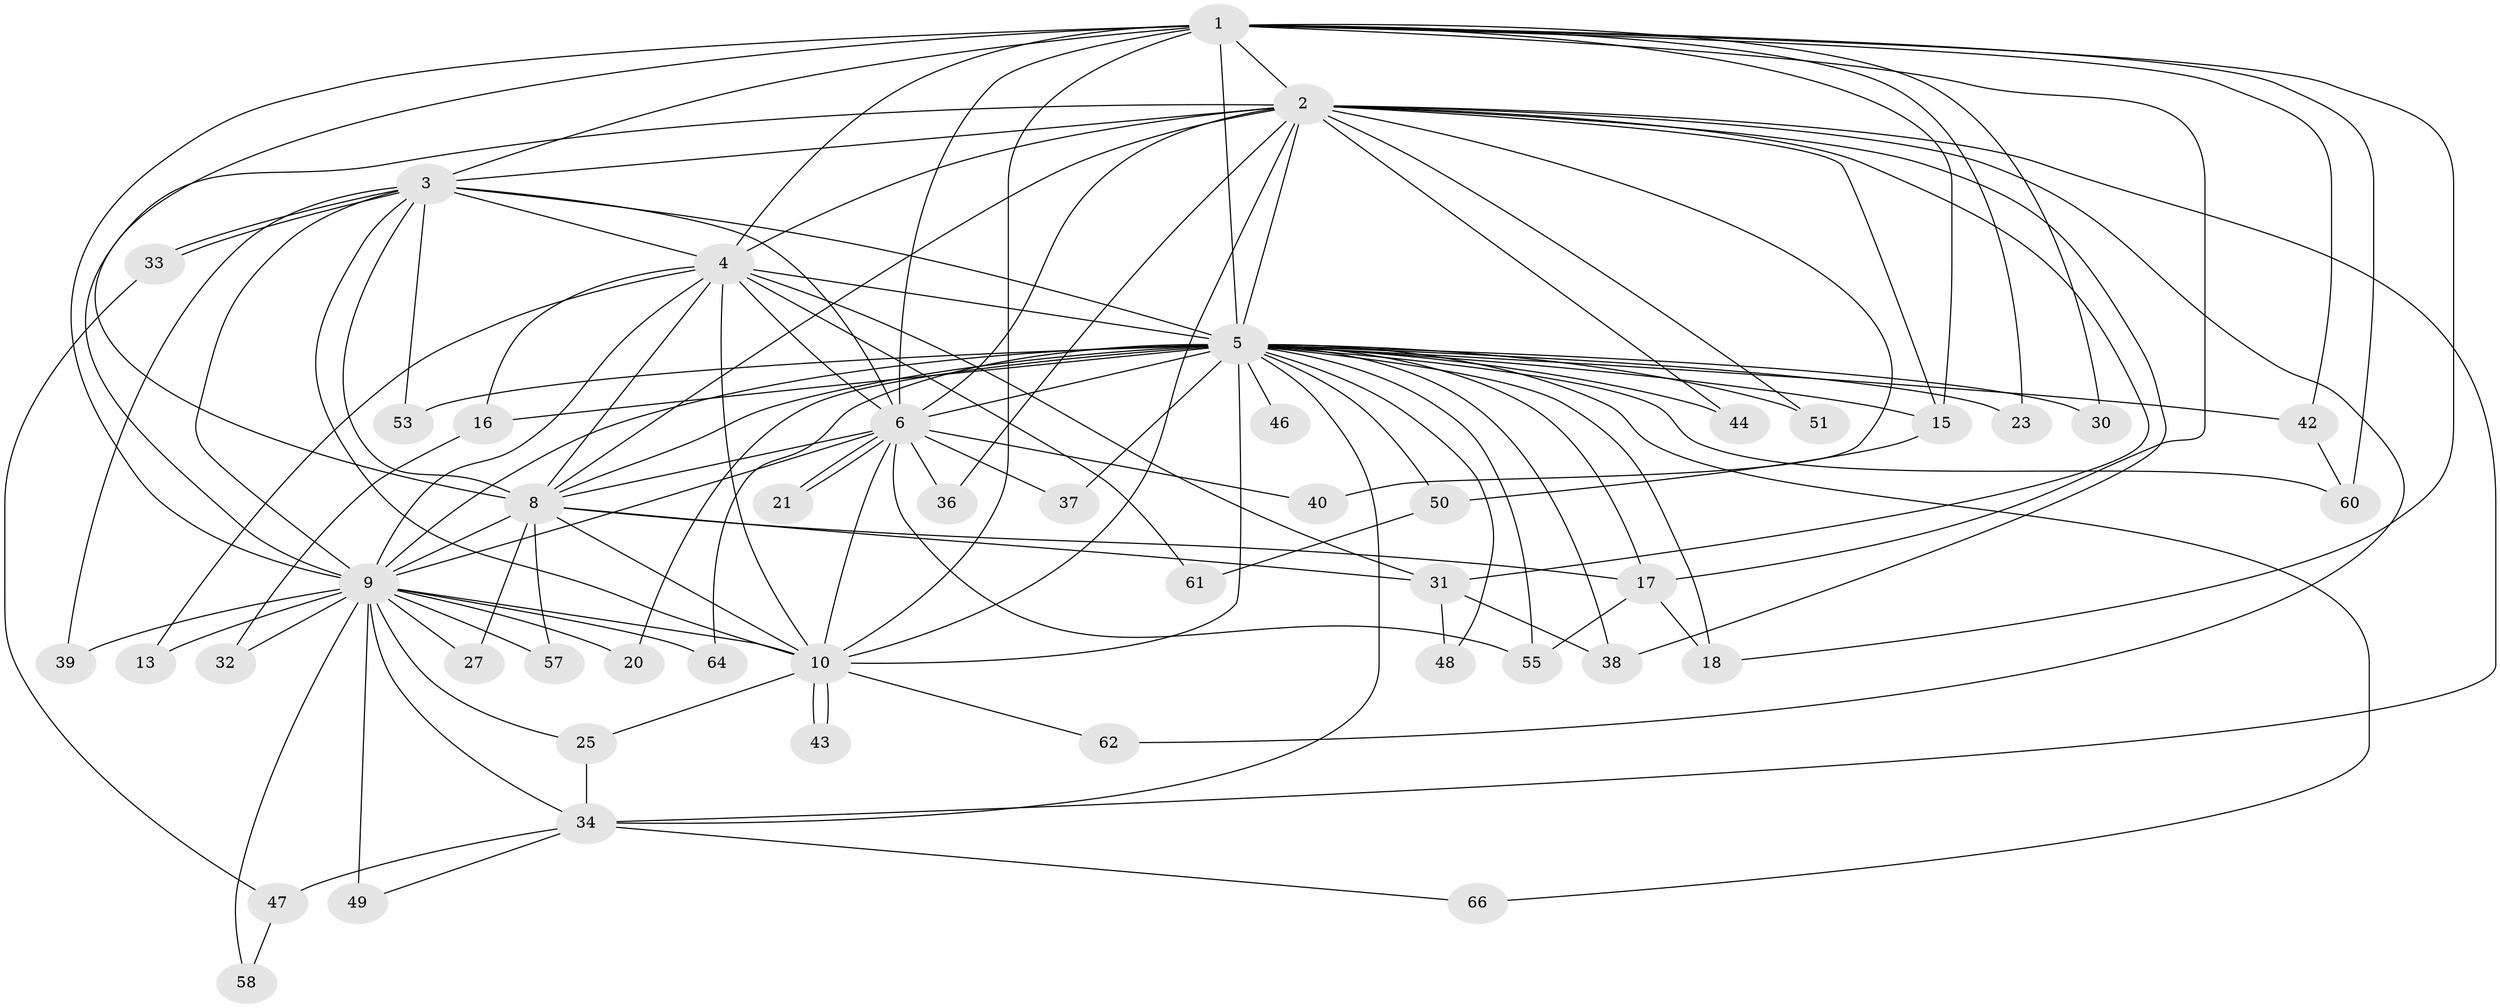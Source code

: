 // original degree distribution, {17: 0.014925373134328358, 18: 0.014925373134328358, 15: 0.04477611940298507, 14: 0.029850746268656716, 22: 0.014925373134328358, 19: 0.014925373134328358, 23: 0.014925373134328358, 2: 0.5671641791044776, 3: 0.208955223880597, 6: 0.014925373134328358, 4: 0.029850746268656716, 5: 0.014925373134328358, 9: 0.014925373134328358}
// Generated by graph-tools (version 1.1) at 2025/41/03/06/25 10:41:39]
// undirected, 47 vertices, 120 edges
graph export_dot {
graph [start="1"]
  node [color=gray90,style=filled];
  1 [super="+12"];
  2 [super="+54"];
  3 [super="+11"];
  4 [super="+26"];
  5 [super="+7"];
  6 [super="+19"];
  8 [super="+28"];
  9 [super="+22"];
  10 [super="+14"];
  13;
  15 [super="+29"];
  16;
  17 [super="+59"];
  18 [super="+24"];
  20 [super="+52"];
  21;
  23;
  25 [super="+63"];
  27;
  30;
  31 [super="+45"];
  32;
  33;
  34 [super="+35"];
  36;
  37;
  38 [super="+41"];
  39;
  40;
  42;
  43;
  44;
  46;
  47;
  48;
  49 [super="+67"];
  50;
  51;
  53;
  55 [super="+56"];
  57;
  58;
  60 [super="+65"];
  61;
  62;
  64;
  66;
  1 -- 2;
  1 -- 3 [weight=2];
  1 -- 4;
  1 -- 5 [weight=2];
  1 -- 6;
  1 -- 8;
  1 -- 9;
  1 -- 10;
  1 -- 15;
  1 -- 17;
  1 -- 18;
  1 -- 23;
  1 -- 30;
  1 -- 42;
  1 -- 60;
  2 -- 3;
  2 -- 4;
  2 -- 5 [weight=2];
  2 -- 6;
  2 -- 8;
  2 -- 9;
  2 -- 10;
  2 -- 36;
  2 -- 38;
  2 -- 40;
  2 -- 44;
  2 -- 51;
  2 -- 62;
  2 -- 31;
  2 -- 34;
  2 -- 15;
  3 -- 4;
  3 -- 5 [weight=2];
  3 -- 6;
  3 -- 8;
  3 -- 9 [weight=2];
  3 -- 10;
  3 -- 33;
  3 -- 33;
  3 -- 39;
  3 -- 53;
  4 -- 5 [weight=2];
  4 -- 6;
  4 -- 8;
  4 -- 9 [weight=2];
  4 -- 10;
  4 -- 13;
  4 -- 16;
  4 -- 31;
  4 -- 61;
  5 -- 6 [weight=2];
  5 -- 8 [weight=2];
  5 -- 9 [weight=2];
  5 -- 10 [weight=2];
  5 -- 16;
  5 -- 20 [weight=2];
  5 -- 23;
  5 -- 37;
  5 -- 42;
  5 -- 44;
  5 -- 46 [weight=2];
  5 -- 53;
  5 -- 60;
  5 -- 64;
  5 -- 66;
  5 -- 15;
  5 -- 18;
  5 -- 30;
  5 -- 34;
  5 -- 48;
  5 -- 50;
  5 -- 51;
  5 -- 55;
  5 -- 17;
  5 -- 38;
  6 -- 8;
  6 -- 9;
  6 -- 10;
  6 -- 21;
  6 -- 21;
  6 -- 36;
  6 -- 40;
  6 -- 37;
  6 -- 55;
  8 -- 9 [weight=2];
  8 -- 10;
  8 -- 17 [weight=2];
  8 -- 27;
  8 -- 31;
  8 -- 57;
  9 -- 10 [weight=2];
  9 -- 13;
  9 -- 20;
  9 -- 25;
  9 -- 27;
  9 -- 32;
  9 -- 34;
  9 -- 39;
  9 -- 49 [weight=2];
  9 -- 57;
  9 -- 58;
  9 -- 64;
  10 -- 25;
  10 -- 43;
  10 -- 43;
  10 -- 62;
  15 -- 50;
  16 -- 32;
  17 -- 55;
  17 -- 18;
  25 -- 34;
  31 -- 38;
  31 -- 48;
  33 -- 47;
  34 -- 47;
  34 -- 66;
  34 -- 49;
  42 -- 60;
  47 -- 58;
  50 -- 61;
}
